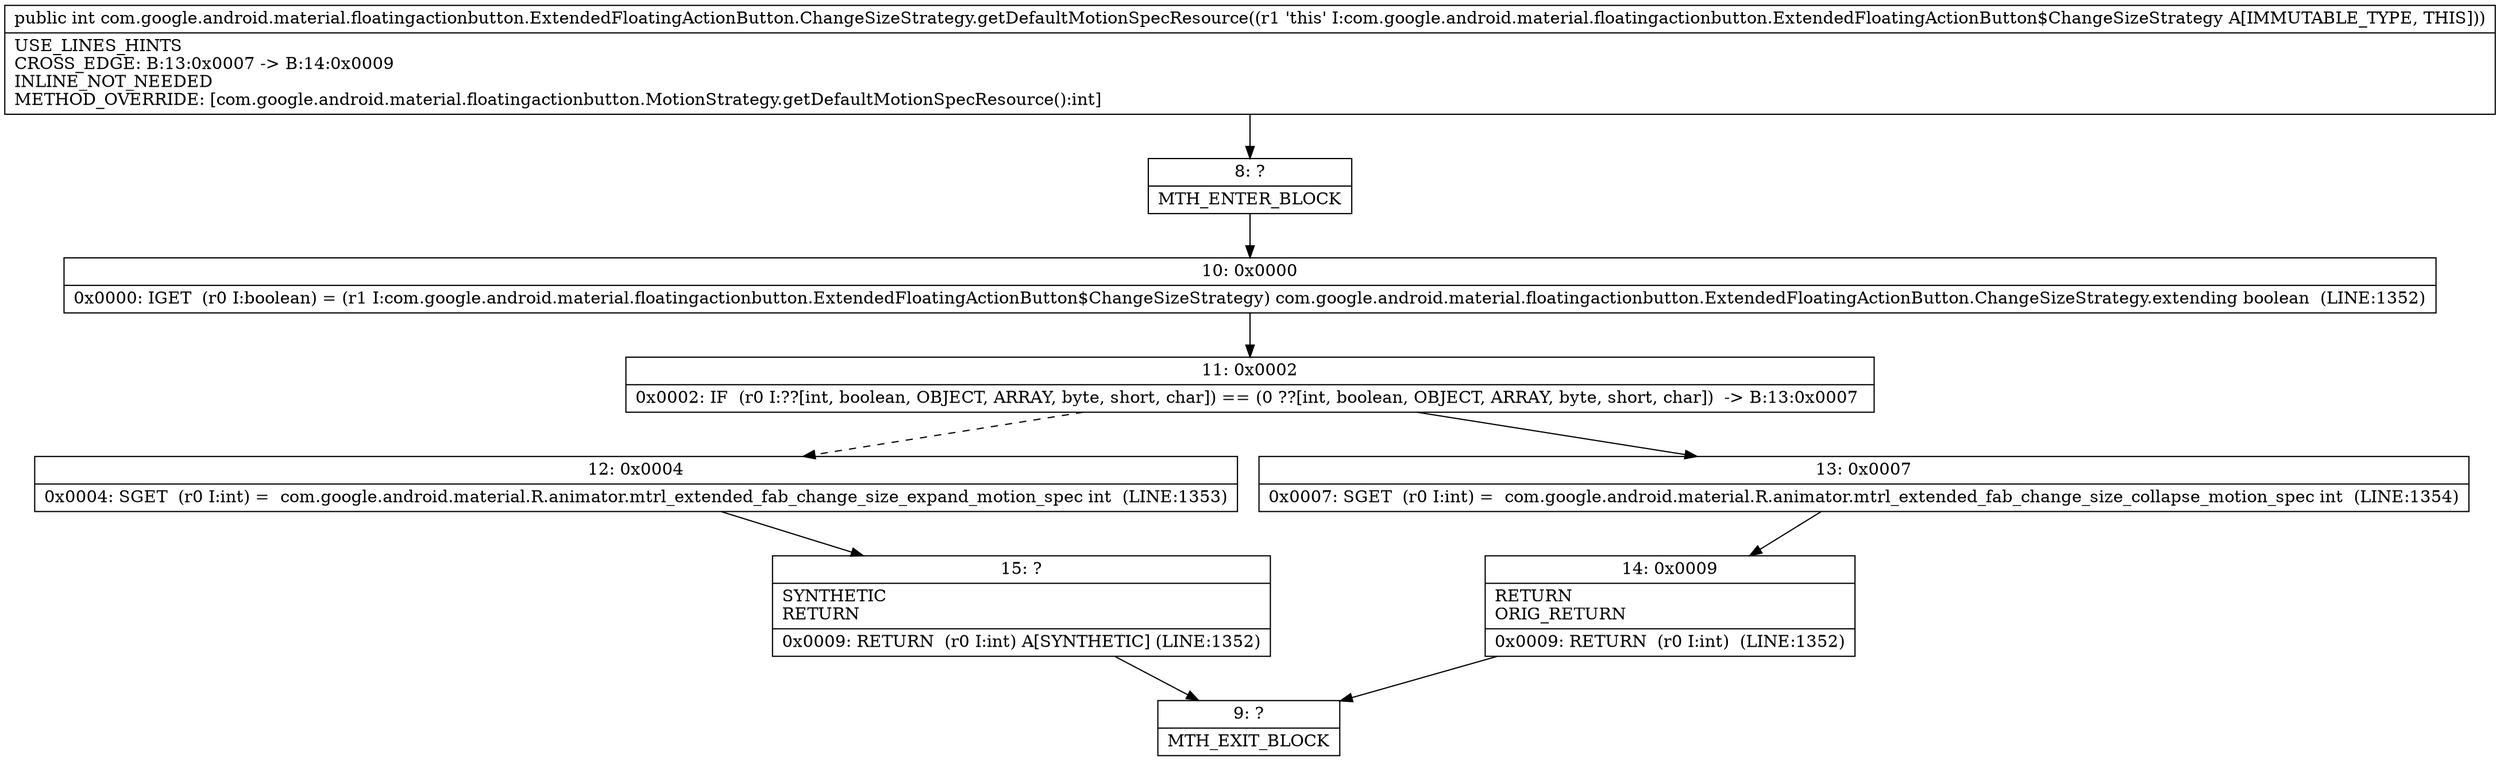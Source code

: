 digraph "CFG forcom.google.android.material.floatingactionbutton.ExtendedFloatingActionButton.ChangeSizeStrategy.getDefaultMotionSpecResource()I" {
Node_8 [shape=record,label="{8\:\ ?|MTH_ENTER_BLOCK\l}"];
Node_10 [shape=record,label="{10\:\ 0x0000|0x0000: IGET  (r0 I:boolean) = (r1 I:com.google.android.material.floatingactionbutton.ExtendedFloatingActionButton$ChangeSizeStrategy) com.google.android.material.floatingactionbutton.ExtendedFloatingActionButton.ChangeSizeStrategy.extending boolean  (LINE:1352)\l}"];
Node_11 [shape=record,label="{11\:\ 0x0002|0x0002: IF  (r0 I:??[int, boolean, OBJECT, ARRAY, byte, short, char]) == (0 ??[int, boolean, OBJECT, ARRAY, byte, short, char])  \-\> B:13:0x0007 \l}"];
Node_12 [shape=record,label="{12\:\ 0x0004|0x0004: SGET  (r0 I:int) =  com.google.android.material.R.animator.mtrl_extended_fab_change_size_expand_motion_spec int  (LINE:1353)\l}"];
Node_15 [shape=record,label="{15\:\ ?|SYNTHETIC\lRETURN\l|0x0009: RETURN  (r0 I:int) A[SYNTHETIC] (LINE:1352)\l}"];
Node_9 [shape=record,label="{9\:\ ?|MTH_EXIT_BLOCK\l}"];
Node_13 [shape=record,label="{13\:\ 0x0007|0x0007: SGET  (r0 I:int) =  com.google.android.material.R.animator.mtrl_extended_fab_change_size_collapse_motion_spec int  (LINE:1354)\l}"];
Node_14 [shape=record,label="{14\:\ 0x0009|RETURN\lORIG_RETURN\l|0x0009: RETURN  (r0 I:int)  (LINE:1352)\l}"];
MethodNode[shape=record,label="{public int com.google.android.material.floatingactionbutton.ExtendedFloatingActionButton.ChangeSizeStrategy.getDefaultMotionSpecResource((r1 'this' I:com.google.android.material.floatingactionbutton.ExtendedFloatingActionButton$ChangeSizeStrategy A[IMMUTABLE_TYPE, THIS]))  | USE_LINES_HINTS\lCROSS_EDGE: B:13:0x0007 \-\> B:14:0x0009\lINLINE_NOT_NEEDED\lMETHOD_OVERRIDE: [com.google.android.material.floatingactionbutton.MotionStrategy.getDefaultMotionSpecResource():int]\l}"];
MethodNode -> Node_8;Node_8 -> Node_10;
Node_10 -> Node_11;
Node_11 -> Node_12[style=dashed];
Node_11 -> Node_13;
Node_12 -> Node_15;
Node_15 -> Node_9;
Node_13 -> Node_14;
Node_14 -> Node_9;
}

